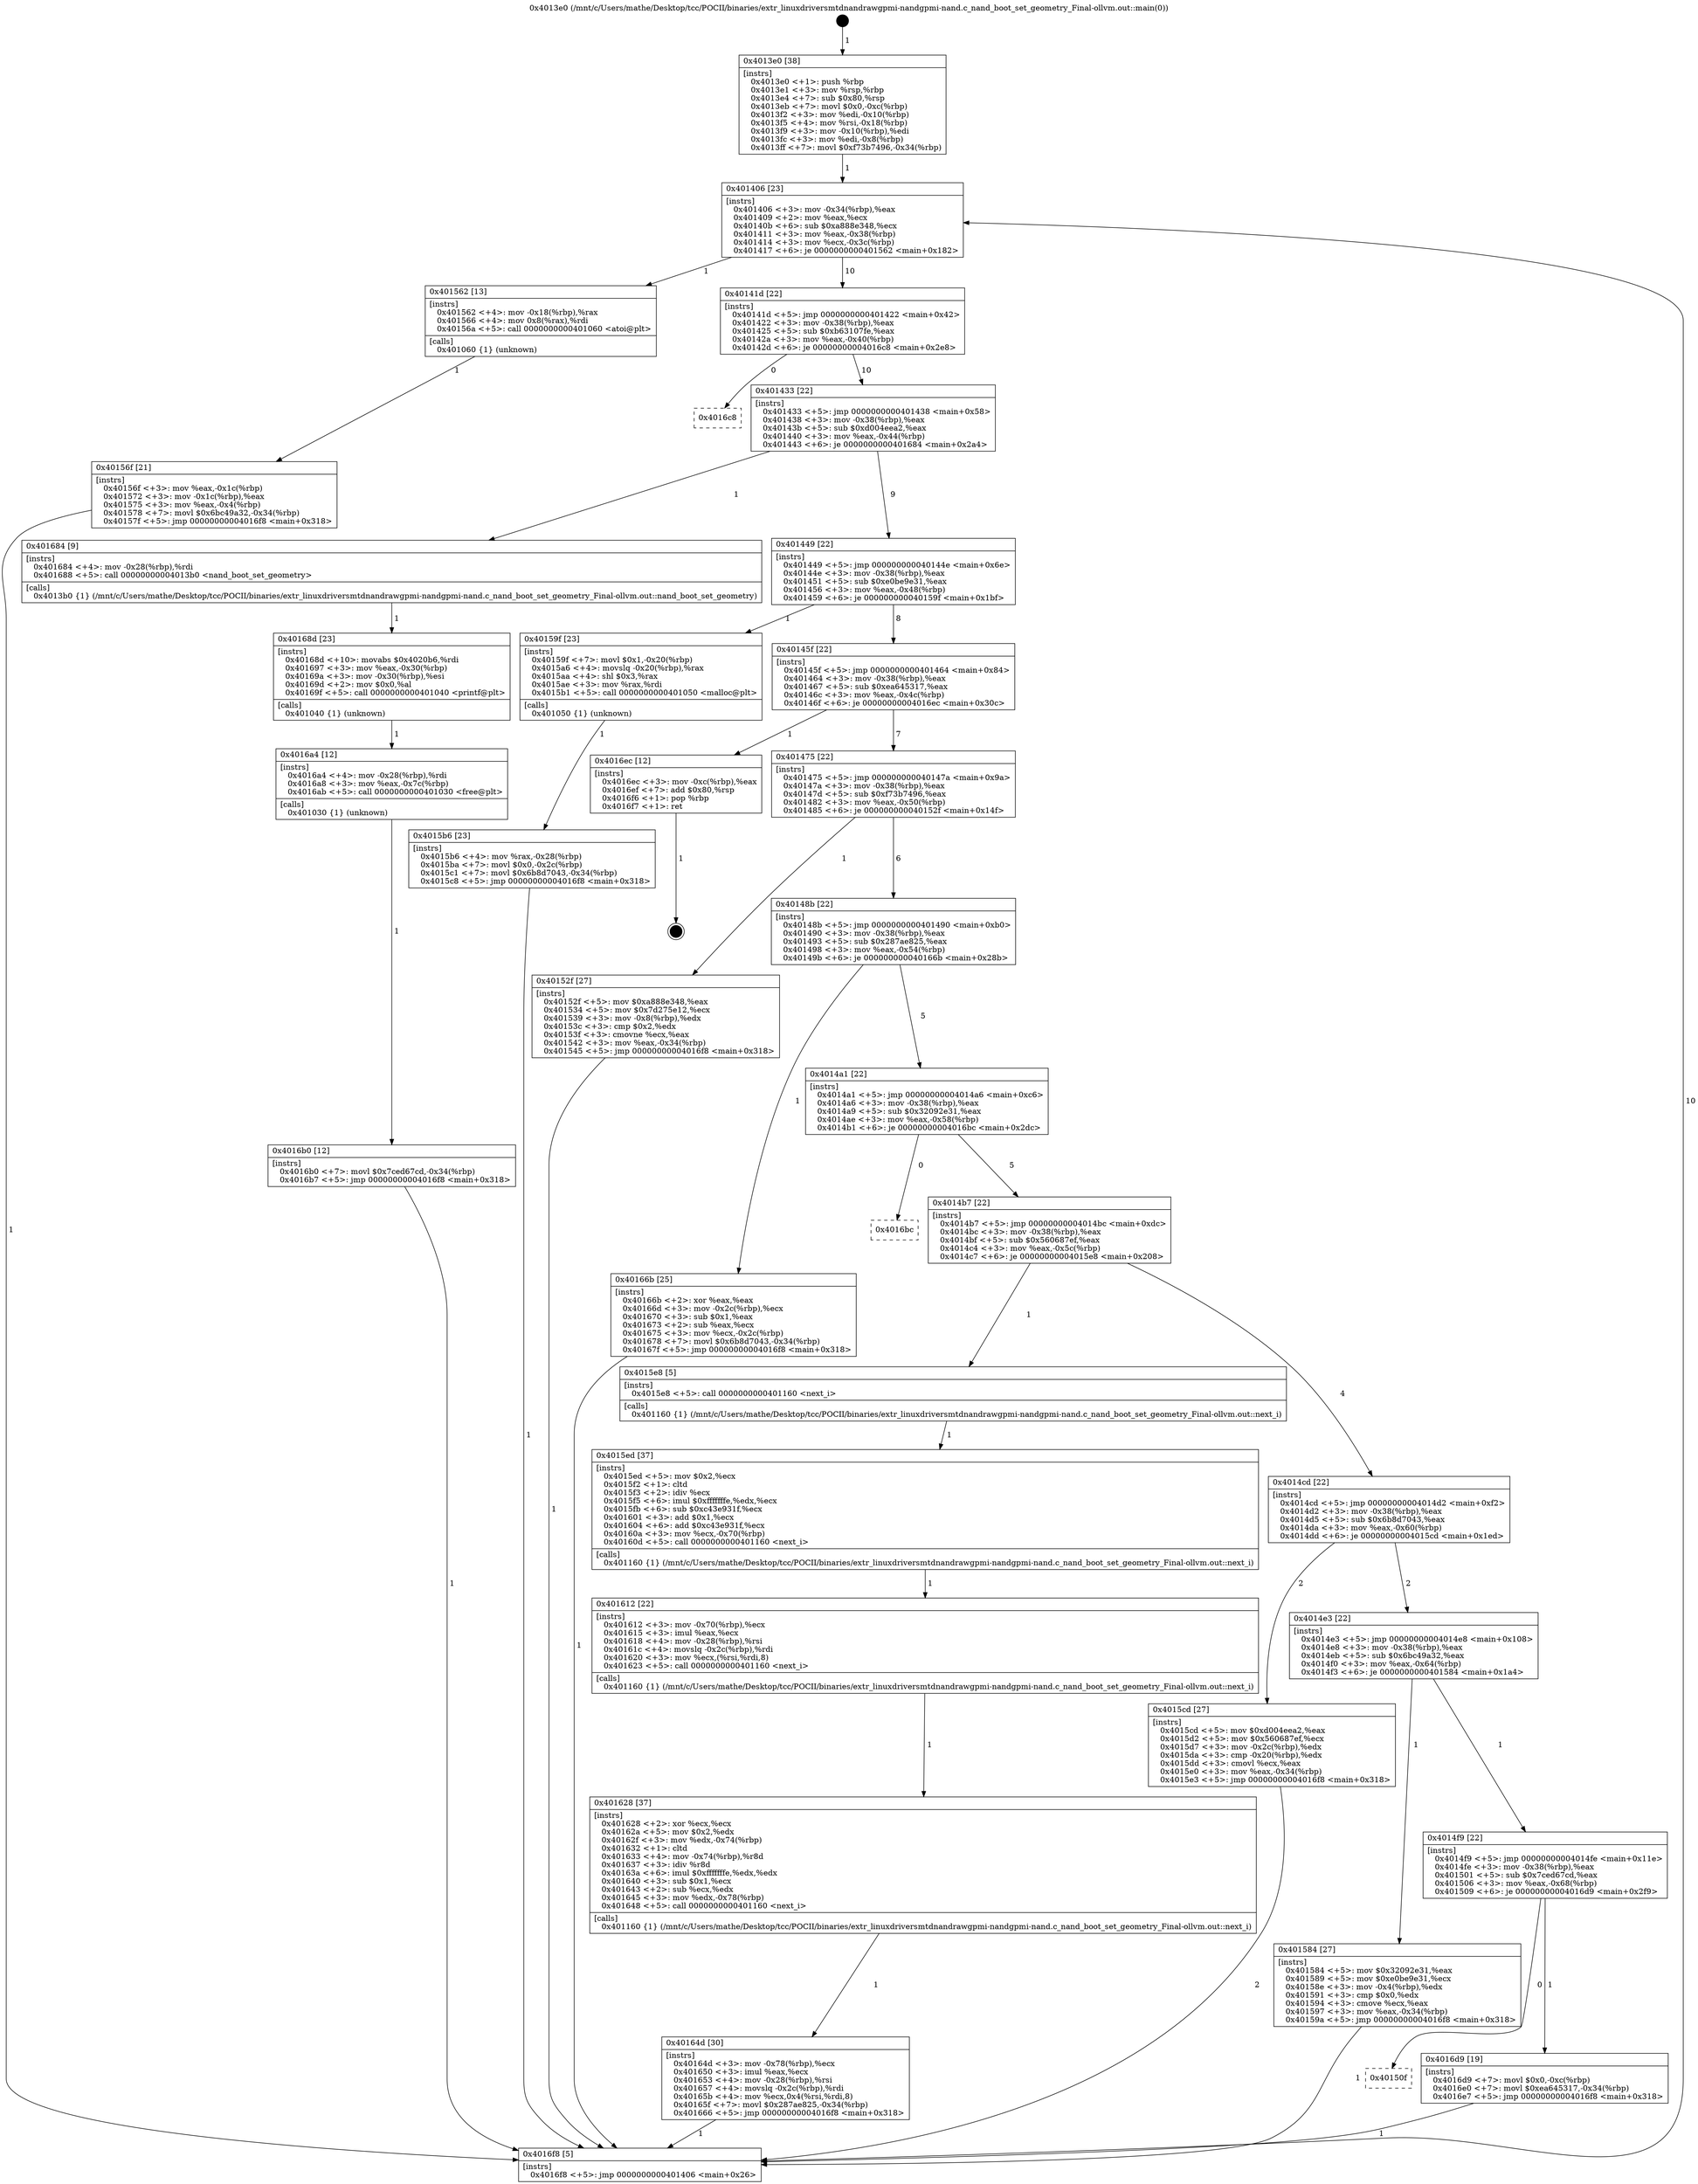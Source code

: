 digraph "0x4013e0" {
  label = "0x4013e0 (/mnt/c/Users/mathe/Desktop/tcc/POCII/binaries/extr_linuxdriversmtdnandrawgpmi-nandgpmi-nand.c_nand_boot_set_geometry_Final-ollvm.out::main(0))"
  labelloc = "t"
  node[shape=record]

  Entry [label="",width=0.3,height=0.3,shape=circle,fillcolor=black,style=filled]
  "0x401406" [label="{
     0x401406 [23]\l
     | [instrs]\l
     &nbsp;&nbsp;0x401406 \<+3\>: mov -0x34(%rbp),%eax\l
     &nbsp;&nbsp;0x401409 \<+2\>: mov %eax,%ecx\l
     &nbsp;&nbsp;0x40140b \<+6\>: sub $0xa888e348,%ecx\l
     &nbsp;&nbsp;0x401411 \<+3\>: mov %eax,-0x38(%rbp)\l
     &nbsp;&nbsp;0x401414 \<+3\>: mov %ecx,-0x3c(%rbp)\l
     &nbsp;&nbsp;0x401417 \<+6\>: je 0000000000401562 \<main+0x182\>\l
  }"]
  "0x401562" [label="{
     0x401562 [13]\l
     | [instrs]\l
     &nbsp;&nbsp;0x401562 \<+4\>: mov -0x18(%rbp),%rax\l
     &nbsp;&nbsp;0x401566 \<+4\>: mov 0x8(%rax),%rdi\l
     &nbsp;&nbsp;0x40156a \<+5\>: call 0000000000401060 \<atoi@plt\>\l
     | [calls]\l
     &nbsp;&nbsp;0x401060 \{1\} (unknown)\l
  }"]
  "0x40141d" [label="{
     0x40141d [22]\l
     | [instrs]\l
     &nbsp;&nbsp;0x40141d \<+5\>: jmp 0000000000401422 \<main+0x42\>\l
     &nbsp;&nbsp;0x401422 \<+3\>: mov -0x38(%rbp),%eax\l
     &nbsp;&nbsp;0x401425 \<+5\>: sub $0xb63107fe,%eax\l
     &nbsp;&nbsp;0x40142a \<+3\>: mov %eax,-0x40(%rbp)\l
     &nbsp;&nbsp;0x40142d \<+6\>: je 00000000004016c8 \<main+0x2e8\>\l
  }"]
  Exit [label="",width=0.3,height=0.3,shape=circle,fillcolor=black,style=filled,peripheries=2]
  "0x4016c8" [label="{
     0x4016c8\l
  }", style=dashed]
  "0x401433" [label="{
     0x401433 [22]\l
     | [instrs]\l
     &nbsp;&nbsp;0x401433 \<+5\>: jmp 0000000000401438 \<main+0x58\>\l
     &nbsp;&nbsp;0x401438 \<+3\>: mov -0x38(%rbp),%eax\l
     &nbsp;&nbsp;0x40143b \<+5\>: sub $0xd004eea2,%eax\l
     &nbsp;&nbsp;0x401440 \<+3\>: mov %eax,-0x44(%rbp)\l
     &nbsp;&nbsp;0x401443 \<+6\>: je 0000000000401684 \<main+0x2a4\>\l
  }"]
  "0x40150f" [label="{
     0x40150f\l
  }", style=dashed]
  "0x401684" [label="{
     0x401684 [9]\l
     | [instrs]\l
     &nbsp;&nbsp;0x401684 \<+4\>: mov -0x28(%rbp),%rdi\l
     &nbsp;&nbsp;0x401688 \<+5\>: call 00000000004013b0 \<nand_boot_set_geometry\>\l
     | [calls]\l
     &nbsp;&nbsp;0x4013b0 \{1\} (/mnt/c/Users/mathe/Desktop/tcc/POCII/binaries/extr_linuxdriversmtdnandrawgpmi-nandgpmi-nand.c_nand_boot_set_geometry_Final-ollvm.out::nand_boot_set_geometry)\l
  }"]
  "0x401449" [label="{
     0x401449 [22]\l
     | [instrs]\l
     &nbsp;&nbsp;0x401449 \<+5\>: jmp 000000000040144e \<main+0x6e\>\l
     &nbsp;&nbsp;0x40144e \<+3\>: mov -0x38(%rbp),%eax\l
     &nbsp;&nbsp;0x401451 \<+5\>: sub $0xe0be9e31,%eax\l
     &nbsp;&nbsp;0x401456 \<+3\>: mov %eax,-0x48(%rbp)\l
     &nbsp;&nbsp;0x401459 \<+6\>: je 000000000040159f \<main+0x1bf\>\l
  }"]
  "0x4016d9" [label="{
     0x4016d9 [19]\l
     | [instrs]\l
     &nbsp;&nbsp;0x4016d9 \<+7\>: movl $0x0,-0xc(%rbp)\l
     &nbsp;&nbsp;0x4016e0 \<+7\>: movl $0xea645317,-0x34(%rbp)\l
     &nbsp;&nbsp;0x4016e7 \<+5\>: jmp 00000000004016f8 \<main+0x318\>\l
  }"]
  "0x40159f" [label="{
     0x40159f [23]\l
     | [instrs]\l
     &nbsp;&nbsp;0x40159f \<+7\>: movl $0x1,-0x20(%rbp)\l
     &nbsp;&nbsp;0x4015a6 \<+4\>: movslq -0x20(%rbp),%rax\l
     &nbsp;&nbsp;0x4015aa \<+4\>: shl $0x3,%rax\l
     &nbsp;&nbsp;0x4015ae \<+3\>: mov %rax,%rdi\l
     &nbsp;&nbsp;0x4015b1 \<+5\>: call 0000000000401050 \<malloc@plt\>\l
     | [calls]\l
     &nbsp;&nbsp;0x401050 \{1\} (unknown)\l
  }"]
  "0x40145f" [label="{
     0x40145f [22]\l
     | [instrs]\l
     &nbsp;&nbsp;0x40145f \<+5\>: jmp 0000000000401464 \<main+0x84\>\l
     &nbsp;&nbsp;0x401464 \<+3\>: mov -0x38(%rbp),%eax\l
     &nbsp;&nbsp;0x401467 \<+5\>: sub $0xea645317,%eax\l
     &nbsp;&nbsp;0x40146c \<+3\>: mov %eax,-0x4c(%rbp)\l
     &nbsp;&nbsp;0x40146f \<+6\>: je 00000000004016ec \<main+0x30c\>\l
  }"]
  "0x4016b0" [label="{
     0x4016b0 [12]\l
     | [instrs]\l
     &nbsp;&nbsp;0x4016b0 \<+7\>: movl $0x7ced67cd,-0x34(%rbp)\l
     &nbsp;&nbsp;0x4016b7 \<+5\>: jmp 00000000004016f8 \<main+0x318\>\l
  }"]
  "0x4016ec" [label="{
     0x4016ec [12]\l
     | [instrs]\l
     &nbsp;&nbsp;0x4016ec \<+3\>: mov -0xc(%rbp),%eax\l
     &nbsp;&nbsp;0x4016ef \<+7\>: add $0x80,%rsp\l
     &nbsp;&nbsp;0x4016f6 \<+1\>: pop %rbp\l
     &nbsp;&nbsp;0x4016f7 \<+1\>: ret\l
  }"]
  "0x401475" [label="{
     0x401475 [22]\l
     | [instrs]\l
     &nbsp;&nbsp;0x401475 \<+5\>: jmp 000000000040147a \<main+0x9a\>\l
     &nbsp;&nbsp;0x40147a \<+3\>: mov -0x38(%rbp),%eax\l
     &nbsp;&nbsp;0x40147d \<+5\>: sub $0xf73b7496,%eax\l
     &nbsp;&nbsp;0x401482 \<+3\>: mov %eax,-0x50(%rbp)\l
     &nbsp;&nbsp;0x401485 \<+6\>: je 000000000040152f \<main+0x14f\>\l
  }"]
  "0x4016a4" [label="{
     0x4016a4 [12]\l
     | [instrs]\l
     &nbsp;&nbsp;0x4016a4 \<+4\>: mov -0x28(%rbp),%rdi\l
     &nbsp;&nbsp;0x4016a8 \<+3\>: mov %eax,-0x7c(%rbp)\l
     &nbsp;&nbsp;0x4016ab \<+5\>: call 0000000000401030 \<free@plt\>\l
     | [calls]\l
     &nbsp;&nbsp;0x401030 \{1\} (unknown)\l
  }"]
  "0x40152f" [label="{
     0x40152f [27]\l
     | [instrs]\l
     &nbsp;&nbsp;0x40152f \<+5\>: mov $0xa888e348,%eax\l
     &nbsp;&nbsp;0x401534 \<+5\>: mov $0x7d275e12,%ecx\l
     &nbsp;&nbsp;0x401539 \<+3\>: mov -0x8(%rbp),%edx\l
     &nbsp;&nbsp;0x40153c \<+3\>: cmp $0x2,%edx\l
     &nbsp;&nbsp;0x40153f \<+3\>: cmovne %ecx,%eax\l
     &nbsp;&nbsp;0x401542 \<+3\>: mov %eax,-0x34(%rbp)\l
     &nbsp;&nbsp;0x401545 \<+5\>: jmp 00000000004016f8 \<main+0x318\>\l
  }"]
  "0x40148b" [label="{
     0x40148b [22]\l
     | [instrs]\l
     &nbsp;&nbsp;0x40148b \<+5\>: jmp 0000000000401490 \<main+0xb0\>\l
     &nbsp;&nbsp;0x401490 \<+3\>: mov -0x38(%rbp),%eax\l
     &nbsp;&nbsp;0x401493 \<+5\>: sub $0x287ae825,%eax\l
     &nbsp;&nbsp;0x401498 \<+3\>: mov %eax,-0x54(%rbp)\l
     &nbsp;&nbsp;0x40149b \<+6\>: je 000000000040166b \<main+0x28b\>\l
  }"]
  "0x4016f8" [label="{
     0x4016f8 [5]\l
     | [instrs]\l
     &nbsp;&nbsp;0x4016f8 \<+5\>: jmp 0000000000401406 \<main+0x26\>\l
  }"]
  "0x4013e0" [label="{
     0x4013e0 [38]\l
     | [instrs]\l
     &nbsp;&nbsp;0x4013e0 \<+1\>: push %rbp\l
     &nbsp;&nbsp;0x4013e1 \<+3\>: mov %rsp,%rbp\l
     &nbsp;&nbsp;0x4013e4 \<+7\>: sub $0x80,%rsp\l
     &nbsp;&nbsp;0x4013eb \<+7\>: movl $0x0,-0xc(%rbp)\l
     &nbsp;&nbsp;0x4013f2 \<+3\>: mov %edi,-0x10(%rbp)\l
     &nbsp;&nbsp;0x4013f5 \<+4\>: mov %rsi,-0x18(%rbp)\l
     &nbsp;&nbsp;0x4013f9 \<+3\>: mov -0x10(%rbp),%edi\l
     &nbsp;&nbsp;0x4013fc \<+3\>: mov %edi,-0x8(%rbp)\l
     &nbsp;&nbsp;0x4013ff \<+7\>: movl $0xf73b7496,-0x34(%rbp)\l
  }"]
  "0x40156f" [label="{
     0x40156f [21]\l
     | [instrs]\l
     &nbsp;&nbsp;0x40156f \<+3\>: mov %eax,-0x1c(%rbp)\l
     &nbsp;&nbsp;0x401572 \<+3\>: mov -0x1c(%rbp),%eax\l
     &nbsp;&nbsp;0x401575 \<+3\>: mov %eax,-0x4(%rbp)\l
     &nbsp;&nbsp;0x401578 \<+7\>: movl $0x6bc49a32,-0x34(%rbp)\l
     &nbsp;&nbsp;0x40157f \<+5\>: jmp 00000000004016f8 \<main+0x318\>\l
  }"]
  "0x40168d" [label="{
     0x40168d [23]\l
     | [instrs]\l
     &nbsp;&nbsp;0x40168d \<+10\>: movabs $0x4020b6,%rdi\l
     &nbsp;&nbsp;0x401697 \<+3\>: mov %eax,-0x30(%rbp)\l
     &nbsp;&nbsp;0x40169a \<+3\>: mov -0x30(%rbp),%esi\l
     &nbsp;&nbsp;0x40169d \<+2\>: mov $0x0,%al\l
     &nbsp;&nbsp;0x40169f \<+5\>: call 0000000000401040 \<printf@plt\>\l
     | [calls]\l
     &nbsp;&nbsp;0x401040 \{1\} (unknown)\l
  }"]
  "0x40166b" [label="{
     0x40166b [25]\l
     | [instrs]\l
     &nbsp;&nbsp;0x40166b \<+2\>: xor %eax,%eax\l
     &nbsp;&nbsp;0x40166d \<+3\>: mov -0x2c(%rbp),%ecx\l
     &nbsp;&nbsp;0x401670 \<+3\>: sub $0x1,%eax\l
     &nbsp;&nbsp;0x401673 \<+2\>: sub %eax,%ecx\l
     &nbsp;&nbsp;0x401675 \<+3\>: mov %ecx,-0x2c(%rbp)\l
     &nbsp;&nbsp;0x401678 \<+7\>: movl $0x6b8d7043,-0x34(%rbp)\l
     &nbsp;&nbsp;0x40167f \<+5\>: jmp 00000000004016f8 \<main+0x318\>\l
  }"]
  "0x4014a1" [label="{
     0x4014a1 [22]\l
     | [instrs]\l
     &nbsp;&nbsp;0x4014a1 \<+5\>: jmp 00000000004014a6 \<main+0xc6\>\l
     &nbsp;&nbsp;0x4014a6 \<+3\>: mov -0x38(%rbp),%eax\l
     &nbsp;&nbsp;0x4014a9 \<+5\>: sub $0x32092e31,%eax\l
     &nbsp;&nbsp;0x4014ae \<+3\>: mov %eax,-0x58(%rbp)\l
     &nbsp;&nbsp;0x4014b1 \<+6\>: je 00000000004016bc \<main+0x2dc\>\l
  }"]
  "0x40164d" [label="{
     0x40164d [30]\l
     | [instrs]\l
     &nbsp;&nbsp;0x40164d \<+3\>: mov -0x78(%rbp),%ecx\l
     &nbsp;&nbsp;0x401650 \<+3\>: imul %eax,%ecx\l
     &nbsp;&nbsp;0x401653 \<+4\>: mov -0x28(%rbp),%rsi\l
     &nbsp;&nbsp;0x401657 \<+4\>: movslq -0x2c(%rbp),%rdi\l
     &nbsp;&nbsp;0x40165b \<+4\>: mov %ecx,0x4(%rsi,%rdi,8)\l
     &nbsp;&nbsp;0x40165f \<+7\>: movl $0x287ae825,-0x34(%rbp)\l
     &nbsp;&nbsp;0x401666 \<+5\>: jmp 00000000004016f8 \<main+0x318\>\l
  }"]
  "0x4016bc" [label="{
     0x4016bc\l
  }", style=dashed]
  "0x4014b7" [label="{
     0x4014b7 [22]\l
     | [instrs]\l
     &nbsp;&nbsp;0x4014b7 \<+5\>: jmp 00000000004014bc \<main+0xdc\>\l
     &nbsp;&nbsp;0x4014bc \<+3\>: mov -0x38(%rbp),%eax\l
     &nbsp;&nbsp;0x4014bf \<+5\>: sub $0x560687ef,%eax\l
     &nbsp;&nbsp;0x4014c4 \<+3\>: mov %eax,-0x5c(%rbp)\l
     &nbsp;&nbsp;0x4014c7 \<+6\>: je 00000000004015e8 \<main+0x208\>\l
  }"]
  "0x401628" [label="{
     0x401628 [37]\l
     | [instrs]\l
     &nbsp;&nbsp;0x401628 \<+2\>: xor %ecx,%ecx\l
     &nbsp;&nbsp;0x40162a \<+5\>: mov $0x2,%edx\l
     &nbsp;&nbsp;0x40162f \<+3\>: mov %edx,-0x74(%rbp)\l
     &nbsp;&nbsp;0x401632 \<+1\>: cltd\l
     &nbsp;&nbsp;0x401633 \<+4\>: mov -0x74(%rbp),%r8d\l
     &nbsp;&nbsp;0x401637 \<+3\>: idiv %r8d\l
     &nbsp;&nbsp;0x40163a \<+6\>: imul $0xfffffffe,%edx,%edx\l
     &nbsp;&nbsp;0x401640 \<+3\>: sub $0x1,%ecx\l
     &nbsp;&nbsp;0x401643 \<+2\>: sub %ecx,%edx\l
     &nbsp;&nbsp;0x401645 \<+3\>: mov %edx,-0x78(%rbp)\l
     &nbsp;&nbsp;0x401648 \<+5\>: call 0000000000401160 \<next_i\>\l
     | [calls]\l
     &nbsp;&nbsp;0x401160 \{1\} (/mnt/c/Users/mathe/Desktop/tcc/POCII/binaries/extr_linuxdriversmtdnandrawgpmi-nandgpmi-nand.c_nand_boot_set_geometry_Final-ollvm.out::next_i)\l
  }"]
  "0x4015e8" [label="{
     0x4015e8 [5]\l
     | [instrs]\l
     &nbsp;&nbsp;0x4015e8 \<+5\>: call 0000000000401160 \<next_i\>\l
     | [calls]\l
     &nbsp;&nbsp;0x401160 \{1\} (/mnt/c/Users/mathe/Desktop/tcc/POCII/binaries/extr_linuxdriversmtdnandrawgpmi-nandgpmi-nand.c_nand_boot_set_geometry_Final-ollvm.out::next_i)\l
  }"]
  "0x4014cd" [label="{
     0x4014cd [22]\l
     | [instrs]\l
     &nbsp;&nbsp;0x4014cd \<+5\>: jmp 00000000004014d2 \<main+0xf2\>\l
     &nbsp;&nbsp;0x4014d2 \<+3\>: mov -0x38(%rbp),%eax\l
     &nbsp;&nbsp;0x4014d5 \<+5\>: sub $0x6b8d7043,%eax\l
     &nbsp;&nbsp;0x4014da \<+3\>: mov %eax,-0x60(%rbp)\l
     &nbsp;&nbsp;0x4014dd \<+6\>: je 00000000004015cd \<main+0x1ed\>\l
  }"]
  "0x401612" [label="{
     0x401612 [22]\l
     | [instrs]\l
     &nbsp;&nbsp;0x401612 \<+3\>: mov -0x70(%rbp),%ecx\l
     &nbsp;&nbsp;0x401615 \<+3\>: imul %eax,%ecx\l
     &nbsp;&nbsp;0x401618 \<+4\>: mov -0x28(%rbp),%rsi\l
     &nbsp;&nbsp;0x40161c \<+4\>: movslq -0x2c(%rbp),%rdi\l
     &nbsp;&nbsp;0x401620 \<+3\>: mov %ecx,(%rsi,%rdi,8)\l
     &nbsp;&nbsp;0x401623 \<+5\>: call 0000000000401160 \<next_i\>\l
     | [calls]\l
     &nbsp;&nbsp;0x401160 \{1\} (/mnt/c/Users/mathe/Desktop/tcc/POCII/binaries/extr_linuxdriversmtdnandrawgpmi-nandgpmi-nand.c_nand_boot_set_geometry_Final-ollvm.out::next_i)\l
  }"]
  "0x4015cd" [label="{
     0x4015cd [27]\l
     | [instrs]\l
     &nbsp;&nbsp;0x4015cd \<+5\>: mov $0xd004eea2,%eax\l
     &nbsp;&nbsp;0x4015d2 \<+5\>: mov $0x560687ef,%ecx\l
     &nbsp;&nbsp;0x4015d7 \<+3\>: mov -0x2c(%rbp),%edx\l
     &nbsp;&nbsp;0x4015da \<+3\>: cmp -0x20(%rbp),%edx\l
     &nbsp;&nbsp;0x4015dd \<+3\>: cmovl %ecx,%eax\l
     &nbsp;&nbsp;0x4015e0 \<+3\>: mov %eax,-0x34(%rbp)\l
     &nbsp;&nbsp;0x4015e3 \<+5\>: jmp 00000000004016f8 \<main+0x318\>\l
  }"]
  "0x4014e3" [label="{
     0x4014e3 [22]\l
     | [instrs]\l
     &nbsp;&nbsp;0x4014e3 \<+5\>: jmp 00000000004014e8 \<main+0x108\>\l
     &nbsp;&nbsp;0x4014e8 \<+3\>: mov -0x38(%rbp),%eax\l
     &nbsp;&nbsp;0x4014eb \<+5\>: sub $0x6bc49a32,%eax\l
     &nbsp;&nbsp;0x4014f0 \<+3\>: mov %eax,-0x64(%rbp)\l
     &nbsp;&nbsp;0x4014f3 \<+6\>: je 0000000000401584 \<main+0x1a4\>\l
  }"]
  "0x4015ed" [label="{
     0x4015ed [37]\l
     | [instrs]\l
     &nbsp;&nbsp;0x4015ed \<+5\>: mov $0x2,%ecx\l
     &nbsp;&nbsp;0x4015f2 \<+1\>: cltd\l
     &nbsp;&nbsp;0x4015f3 \<+2\>: idiv %ecx\l
     &nbsp;&nbsp;0x4015f5 \<+6\>: imul $0xfffffffe,%edx,%ecx\l
     &nbsp;&nbsp;0x4015fb \<+6\>: sub $0xc43e931f,%ecx\l
     &nbsp;&nbsp;0x401601 \<+3\>: add $0x1,%ecx\l
     &nbsp;&nbsp;0x401604 \<+6\>: add $0xc43e931f,%ecx\l
     &nbsp;&nbsp;0x40160a \<+3\>: mov %ecx,-0x70(%rbp)\l
     &nbsp;&nbsp;0x40160d \<+5\>: call 0000000000401160 \<next_i\>\l
     | [calls]\l
     &nbsp;&nbsp;0x401160 \{1\} (/mnt/c/Users/mathe/Desktop/tcc/POCII/binaries/extr_linuxdriversmtdnandrawgpmi-nandgpmi-nand.c_nand_boot_set_geometry_Final-ollvm.out::next_i)\l
  }"]
  "0x401584" [label="{
     0x401584 [27]\l
     | [instrs]\l
     &nbsp;&nbsp;0x401584 \<+5\>: mov $0x32092e31,%eax\l
     &nbsp;&nbsp;0x401589 \<+5\>: mov $0xe0be9e31,%ecx\l
     &nbsp;&nbsp;0x40158e \<+3\>: mov -0x4(%rbp),%edx\l
     &nbsp;&nbsp;0x401591 \<+3\>: cmp $0x0,%edx\l
     &nbsp;&nbsp;0x401594 \<+3\>: cmove %ecx,%eax\l
     &nbsp;&nbsp;0x401597 \<+3\>: mov %eax,-0x34(%rbp)\l
     &nbsp;&nbsp;0x40159a \<+5\>: jmp 00000000004016f8 \<main+0x318\>\l
  }"]
  "0x4014f9" [label="{
     0x4014f9 [22]\l
     | [instrs]\l
     &nbsp;&nbsp;0x4014f9 \<+5\>: jmp 00000000004014fe \<main+0x11e\>\l
     &nbsp;&nbsp;0x4014fe \<+3\>: mov -0x38(%rbp),%eax\l
     &nbsp;&nbsp;0x401501 \<+5\>: sub $0x7ced67cd,%eax\l
     &nbsp;&nbsp;0x401506 \<+3\>: mov %eax,-0x68(%rbp)\l
     &nbsp;&nbsp;0x401509 \<+6\>: je 00000000004016d9 \<main+0x2f9\>\l
  }"]
  "0x4015b6" [label="{
     0x4015b6 [23]\l
     | [instrs]\l
     &nbsp;&nbsp;0x4015b6 \<+4\>: mov %rax,-0x28(%rbp)\l
     &nbsp;&nbsp;0x4015ba \<+7\>: movl $0x0,-0x2c(%rbp)\l
     &nbsp;&nbsp;0x4015c1 \<+7\>: movl $0x6b8d7043,-0x34(%rbp)\l
     &nbsp;&nbsp;0x4015c8 \<+5\>: jmp 00000000004016f8 \<main+0x318\>\l
  }"]
  Entry -> "0x4013e0" [label=" 1"]
  "0x401406" -> "0x401562" [label=" 1"]
  "0x401406" -> "0x40141d" [label=" 10"]
  "0x4016ec" -> Exit [label=" 1"]
  "0x40141d" -> "0x4016c8" [label=" 0"]
  "0x40141d" -> "0x401433" [label=" 10"]
  "0x4016d9" -> "0x4016f8" [label=" 1"]
  "0x401433" -> "0x401684" [label=" 1"]
  "0x401433" -> "0x401449" [label=" 9"]
  "0x4014f9" -> "0x40150f" [label=" 0"]
  "0x401449" -> "0x40159f" [label=" 1"]
  "0x401449" -> "0x40145f" [label=" 8"]
  "0x4014f9" -> "0x4016d9" [label=" 1"]
  "0x40145f" -> "0x4016ec" [label=" 1"]
  "0x40145f" -> "0x401475" [label=" 7"]
  "0x4016b0" -> "0x4016f8" [label=" 1"]
  "0x401475" -> "0x40152f" [label=" 1"]
  "0x401475" -> "0x40148b" [label=" 6"]
  "0x40152f" -> "0x4016f8" [label=" 1"]
  "0x4013e0" -> "0x401406" [label=" 1"]
  "0x4016f8" -> "0x401406" [label=" 10"]
  "0x401562" -> "0x40156f" [label=" 1"]
  "0x40156f" -> "0x4016f8" [label=" 1"]
  "0x4016a4" -> "0x4016b0" [label=" 1"]
  "0x40148b" -> "0x40166b" [label=" 1"]
  "0x40148b" -> "0x4014a1" [label=" 5"]
  "0x40168d" -> "0x4016a4" [label=" 1"]
  "0x4014a1" -> "0x4016bc" [label=" 0"]
  "0x4014a1" -> "0x4014b7" [label=" 5"]
  "0x401684" -> "0x40168d" [label=" 1"]
  "0x4014b7" -> "0x4015e8" [label=" 1"]
  "0x4014b7" -> "0x4014cd" [label=" 4"]
  "0x40166b" -> "0x4016f8" [label=" 1"]
  "0x4014cd" -> "0x4015cd" [label=" 2"]
  "0x4014cd" -> "0x4014e3" [label=" 2"]
  "0x40164d" -> "0x4016f8" [label=" 1"]
  "0x4014e3" -> "0x401584" [label=" 1"]
  "0x4014e3" -> "0x4014f9" [label=" 1"]
  "0x401584" -> "0x4016f8" [label=" 1"]
  "0x40159f" -> "0x4015b6" [label=" 1"]
  "0x4015b6" -> "0x4016f8" [label=" 1"]
  "0x4015cd" -> "0x4016f8" [label=" 2"]
  "0x4015e8" -> "0x4015ed" [label=" 1"]
  "0x4015ed" -> "0x401612" [label=" 1"]
  "0x401612" -> "0x401628" [label=" 1"]
  "0x401628" -> "0x40164d" [label=" 1"]
}
